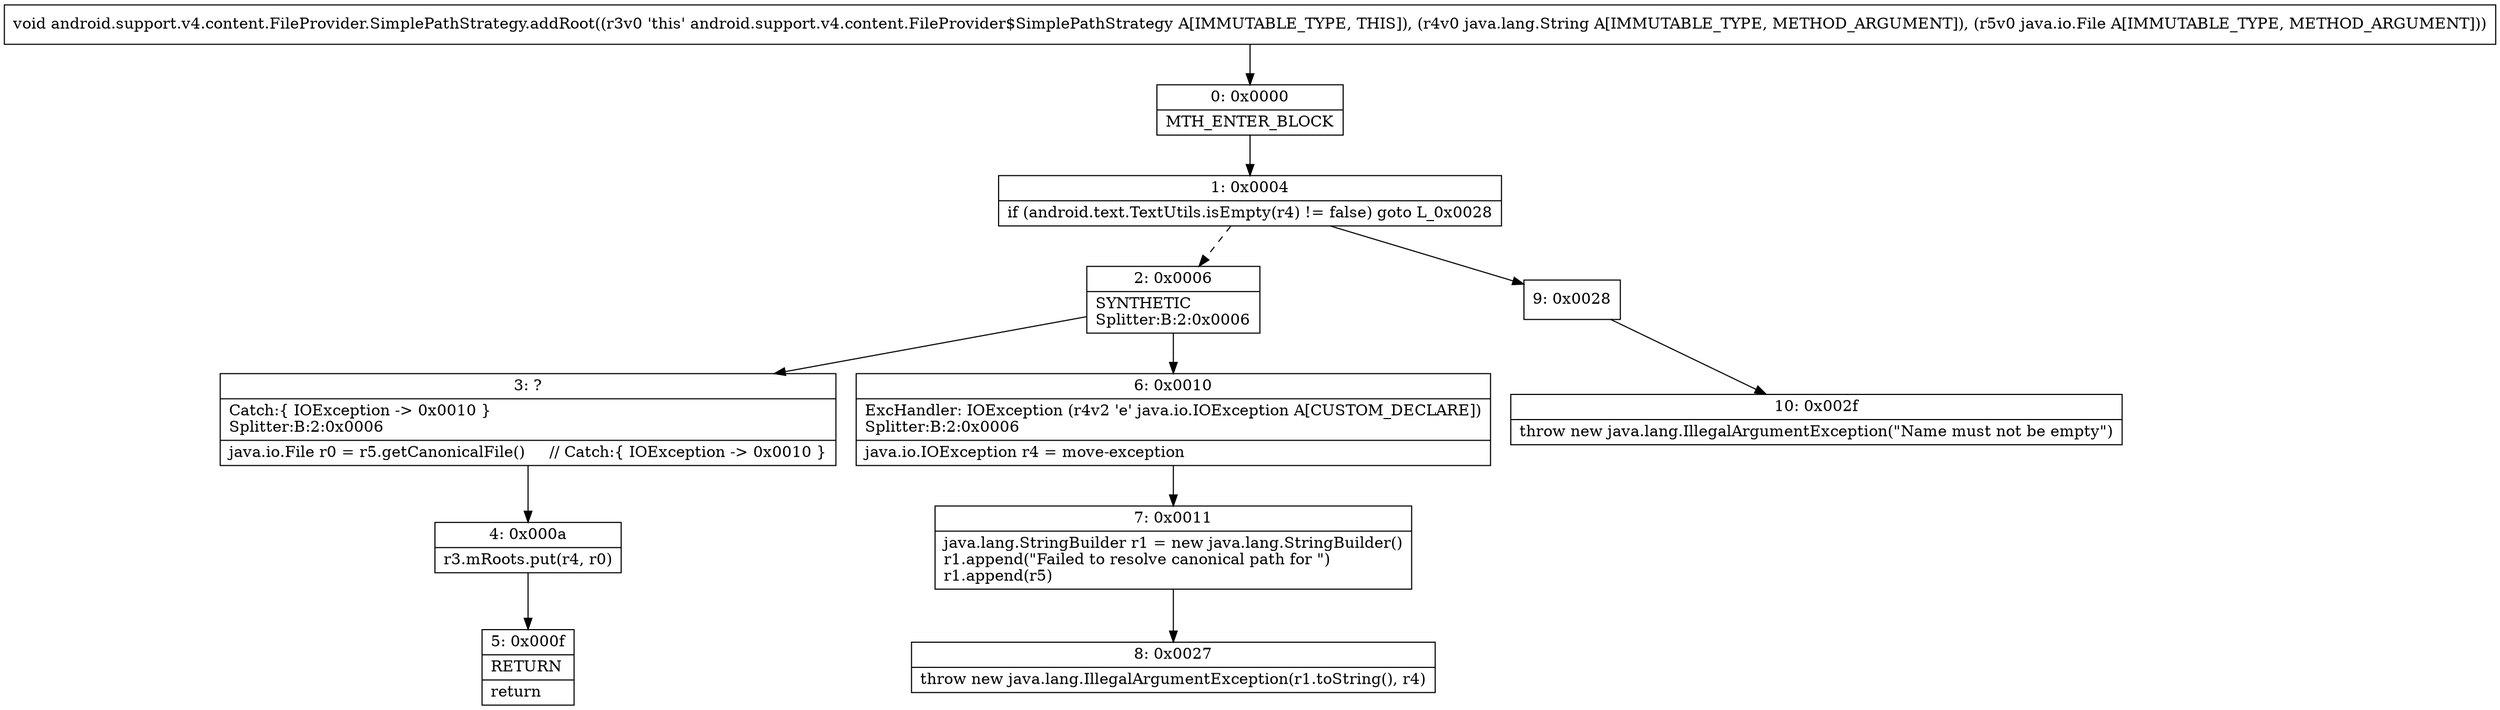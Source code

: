 digraph "CFG forandroid.support.v4.content.FileProvider.SimplePathStrategy.addRoot(Ljava\/lang\/String;Ljava\/io\/File;)V" {
Node_0 [shape=record,label="{0\:\ 0x0000|MTH_ENTER_BLOCK\l}"];
Node_1 [shape=record,label="{1\:\ 0x0004|if (android.text.TextUtils.isEmpty(r4) != false) goto L_0x0028\l}"];
Node_2 [shape=record,label="{2\:\ 0x0006|SYNTHETIC\lSplitter:B:2:0x0006\l}"];
Node_3 [shape=record,label="{3\:\ ?|Catch:\{ IOException \-\> 0x0010 \}\lSplitter:B:2:0x0006\l|java.io.File r0 = r5.getCanonicalFile()     \/\/ Catch:\{ IOException \-\> 0x0010 \}\l}"];
Node_4 [shape=record,label="{4\:\ 0x000a|r3.mRoots.put(r4, r0)\l}"];
Node_5 [shape=record,label="{5\:\ 0x000f|RETURN\l|return\l}"];
Node_6 [shape=record,label="{6\:\ 0x0010|ExcHandler: IOException (r4v2 'e' java.io.IOException A[CUSTOM_DECLARE])\lSplitter:B:2:0x0006\l|java.io.IOException r4 = move\-exception\l}"];
Node_7 [shape=record,label="{7\:\ 0x0011|java.lang.StringBuilder r1 = new java.lang.StringBuilder()\lr1.append(\"Failed to resolve canonical path for \")\lr1.append(r5)\l}"];
Node_8 [shape=record,label="{8\:\ 0x0027|throw new java.lang.IllegalArgumentException(r1.toString(), r4)\l}"];
Node_9 [shape=record,label="{9\:\ 0x0028}"];
Node_10 [shape=record,label="{10\:\ 0x002f|throw new java.lang.IllegalArgumentException(\"Name must not be empty\")\l}"];
MethodNode[shape=record,label="{void android.support.v4.content.FileProvider.SimplePathStrategy.addRoot((r3v0 'this' android.support.v4.content.FileProvider$SimplePathStrategy A[IMMUTABLE_TYPE, THIS]), (r4v0 java.lang.String A[IMMUTABLE_TYPE, METHOD_ARGUMENT]), (r5v0 java.io.File A[IMMUTABLE_TYPE, METHOD_ARGUMENT])) }"];
MethodNode -> Node_0;
Node_0 -> Node_1;
Node_1 -> Node_2[style=dashed];
Node_1 -> Node_9;
Node_2 -> Node_3;
Node_2 -> Node_6;
Node_3 -> Node_4;
Node_4 -> Node_5;
Node_6 -> Node_7;
Node_7 -> Node_8;
Node_9 -> Node_10;
}

